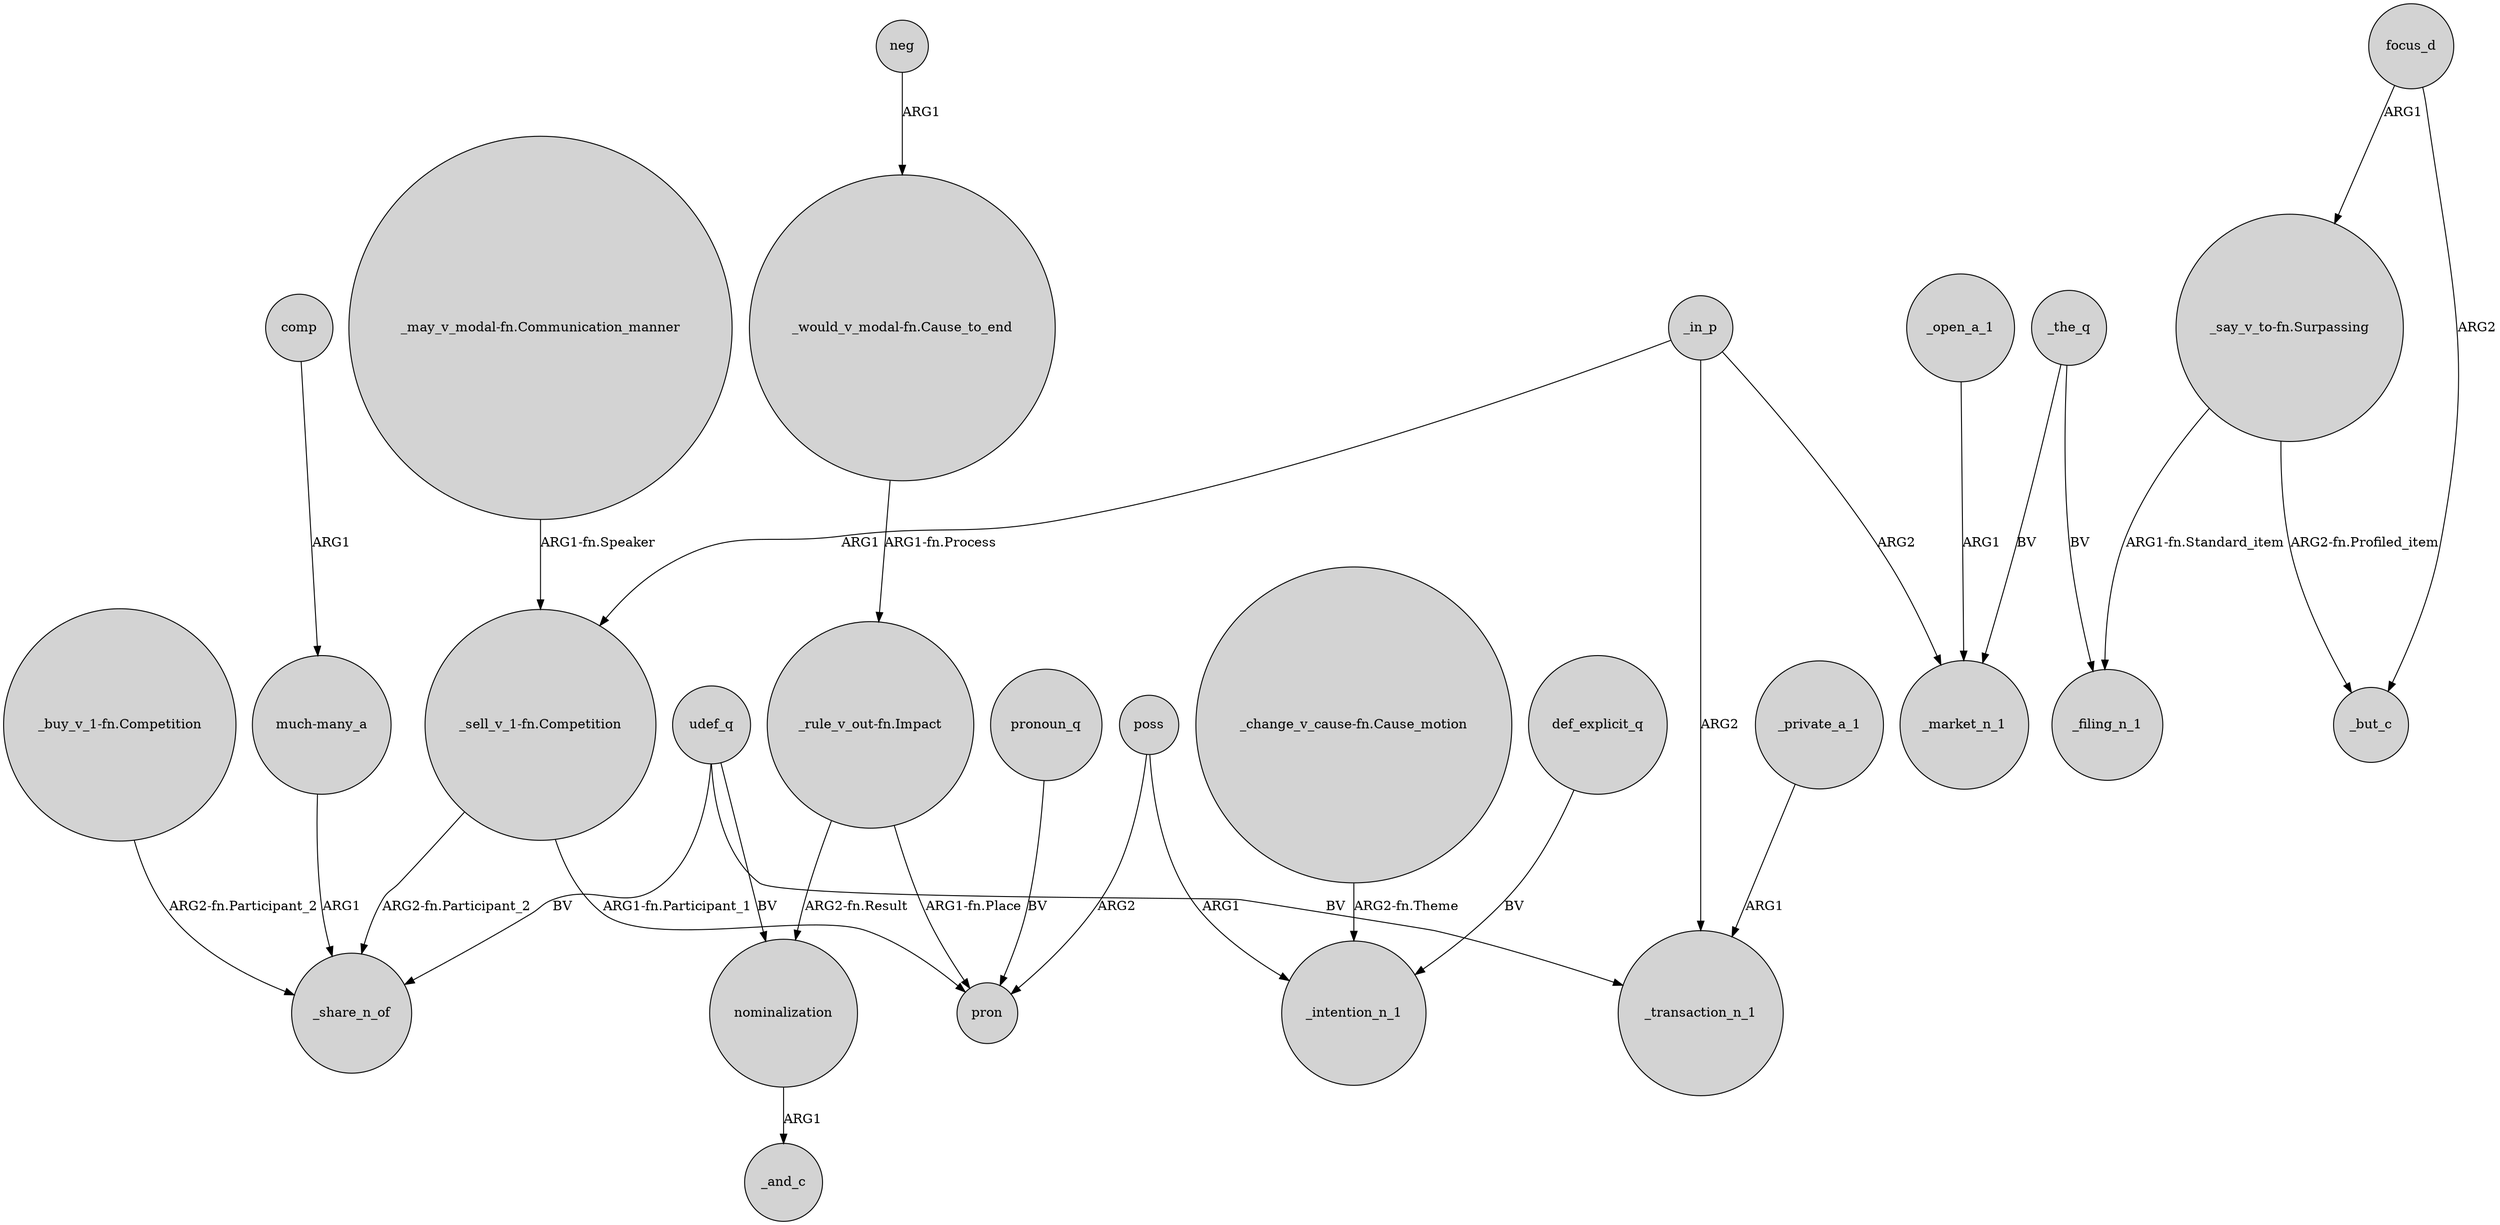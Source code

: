 digraph {
	node [shape=circle style=filled]
	"_sell_v_1-fn.Competition" -> _share_n_of [label="ARG2-fn.Participant_2"]
	"_buy_v_1-fn.Competition" -> _share_n_of [label="ARG2-fn.Participant_2"]
	"_would_v_modal-fn.Cause_to_end" -> "_rule_v_out-fn.Impact" [label="ARG1-fn.Process"]
	"_say_v_to-fn.Surpassing" -> _filing_n_1 [label="ARG1-fn.Standard_item"]
	"_may_v_modal-fn.Communication_manner" -> "_sell_v_1-fn.Competition" [label="ARG1-fn.Speaker"]
	"_say_v_to-fn.Surpassing" -> _but_c [label="ARG2-fn.Profiled_item"]
	_the_q -> _filing_n_1 [label=BV]
	focus_d -> _but_c [label=ARG2]
	"_rule_v_out-fn.Impact" -> pron [label="ARG1-fn.Place"]
	"_change_v_cause-fn.Cause_motion" -> _intention_n_1 [label="ARG2-fn.Theme"]
	poss -> _intention_n_1 [label=ARG1]
	_open_a_1 -> _market_n_1 [label=ARG1]
	udef_q -> nominalization [label=BV]
	def_explicit_q -> _intention_n_1 [label=BV]
	"much-many_a" -> _share_n_of [label=ARG1]
	_the_q -> _market_n_1 [label=BV]
	nominalization -> _and_c [label=ARG1]
	pronoun_q -> pron [label=BV]
	comp -> "much-many_a" [label=ARG1]
	poss -> pron [label=ARG2]
	"_rule_v_out-fn.Impact" -> nominalization [label="ARG2-fn.Result"]
	_in_p -> _market_n_1 [label=ARG2]
	udef_q -> _share_n_of [label=BV]
	udef_q -> _transaction_n_1 [label=BV]
	"_sell_v_1-fn.Competition" -> pron [label="ARG1-fn.Participant_1"]
	focus_d -> "_say_v_to-fn.Surpassing" [label=ARG1]
	_in_p -> _transaction_n_1 [label=ARG2]
	neg -> "_would_v_modal-fn.Cause_to_end" [label=ARG1]
	_private_a_1 -> _transaction_n_1 [label=ARG1]
	_in_p -> "_sell_v_1-fn.Competition" [label=ARG1]
}
